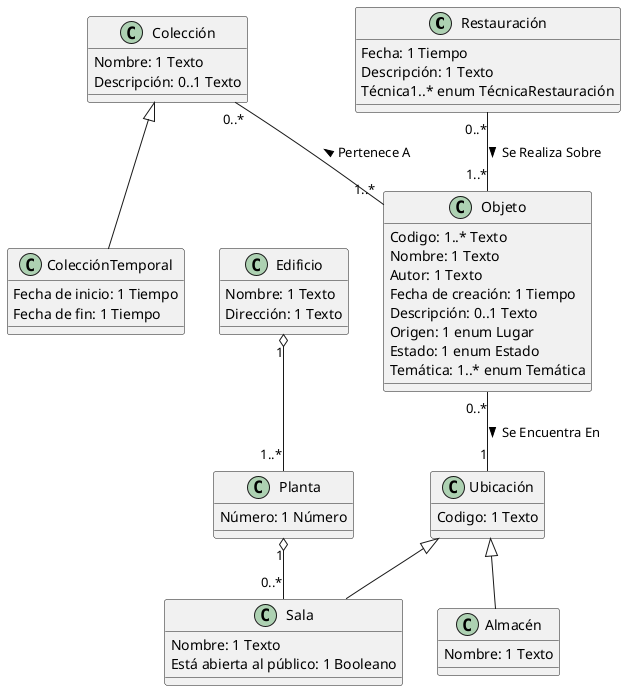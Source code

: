 @startuml
Class Restauración{
Fecha: 1 Tiempo
Descripción: 1 Texto
Técnica1..* enum TécnicaRestauración
}
Class Objeto{
Codigo: 1..* Texto
Nombre: 1 Texto
Autor: 1 Texto
Fecha de creación: 1 Tiempo
Descripción: 0..1 Texto
Origen: 1 enum Lugar
Estado: 1 enum Estado
Temática: 1..* enum Temática
}
Class Ubicación{
Codigo: 1 Texto
}
Class Sala extends Ubicación{
Nombre: 1 Texto
Está abierta al público: 1 Booleano
}
Class Almacén extends Ubicación{
Nombre: 1 Texto
}
Class Planta{
Número: 1 Número
}
Class Edificio{
Nombre: 1 Texto
Dirección: 1 Texto
}
Class Colección{
Nombre: 1 Texto
Descripción: 0..1 Texto
}
Class ColecciónTemporal extends Colección{
Fecha de inicio: 1 Tiempo
Fecha de fin: 1 Tiempo
}
Restauración "0..*" -- "1..*" Objeto : Se Realiza Sobre >
Objeto "0..*" -- "1" Ubicación : Se Encuentra En >
Colección "0..*" -- "1..*" Objeto : Pertenece A <
Planta "1" o-- "0..*" Sala 
Edificio "1" o-- "1..*" Planta 
@enduml

